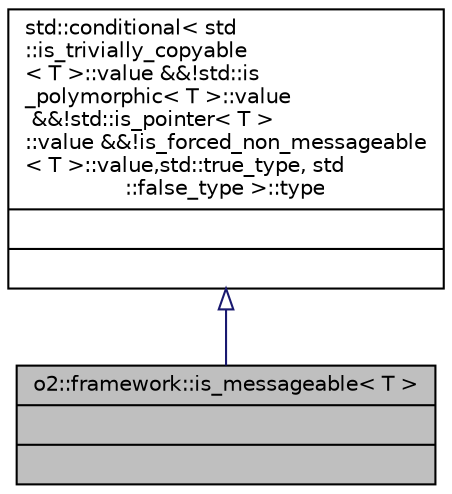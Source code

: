 digraph "o2::framework::is_messageable&lt; T &gt;"
{
 // INTERACTIVE_SVG=YES
  bgcolor="transparent";
  edge [fontname="Helvetica",fontsize="10",labelfontname="Helvetica",labelfontsize="10"];
  node [fontname="Helvetica",fontsize="10",shape=record];
  Node1 [label="{o2::framework::is_messageable\< T \>\n||}",height=0.2,width=0.4,color="black", fillcolor="grey75", style="filled" fontcolor="black"];
  Node2 -> Node1 [dir="back",color="midnightblue",fontsize="10",style="solid",arrowtail="onormal",fontname="Helvetica"];
  Node2 [label="{std::conditional\< std\l::is_trivially_copyable\l\< T \>::value &&!std::is\l_polymorphic\< T \>::value\l &&!std::is_pointer\< T \>\l::value &&!is_forced_non_messageable\l\< T \>::value,std::true_type, std\l::false_type \>::type\n||}",height=0.2,width=0.4,color="black",URL="$db/d0a/classstd_1_1conditional_1_1type.html"];
}
